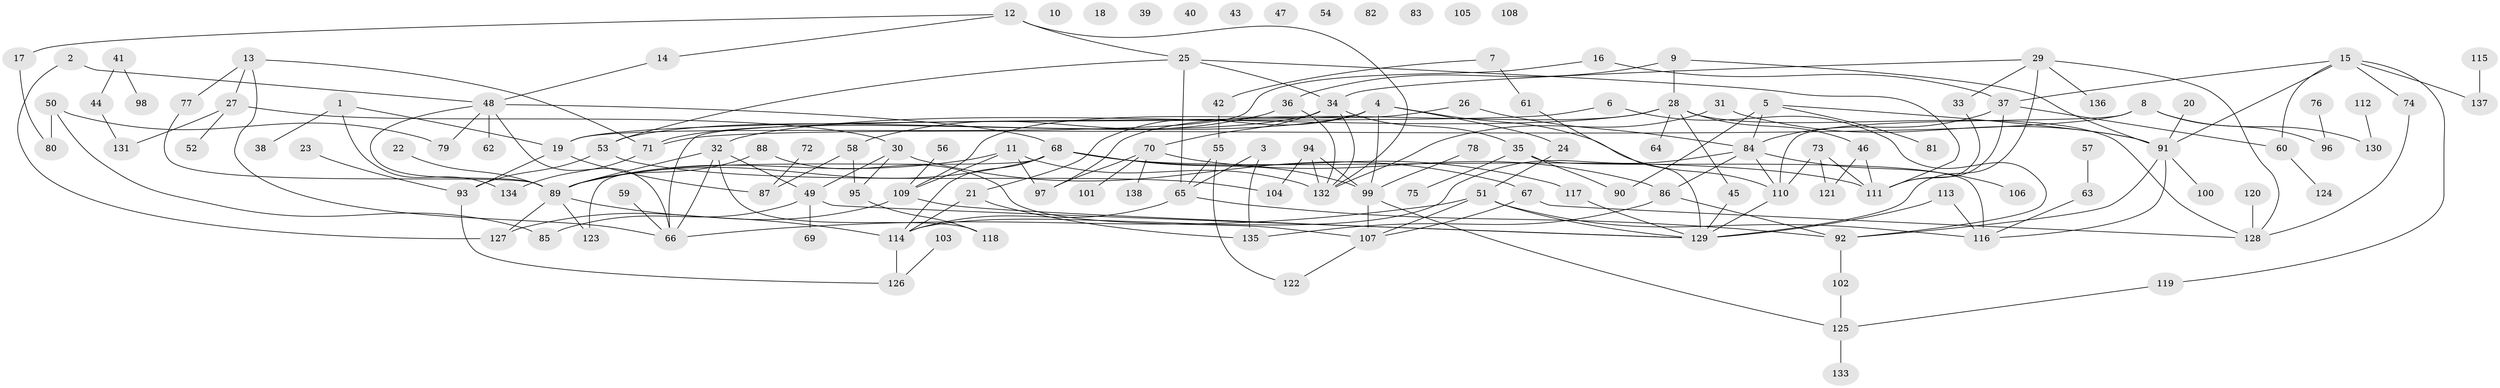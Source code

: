 // Generated by graph-tools (version 1.1) at 2025/25/03/09/25 03:25:21]
// undirected, 138 vertices, 194 edges
graph export_dot {
graph [start="1"]
  node [color=gray90,style=filled];
  1;
  2;
  3;
  4;
  5;
  6;
  7;
  8;
  9;
  10;
  11;
  12;
  13;
  14;
  15;
  16;
  17;
  18;
  19;
  20;
  21;
  22;
  23;
  24;
  25;
  26;
  27;
  28;
  29;
  30;
  31;
  32;
  33;
  34;
  35;
  36;
  37;
  38;
  39;
  40;
  41;
  42;
  43;
  44;
  45;
  46;
  47;
  48;
  49;
  50;
  51;
  52;
  53;
  54;
  55;
  56;
  57;
  58;
  59;
  60;
  61;
  62;
  63;
  64;
  65;
  66;
  67;
  68;
  69;
  70;
  71;
  72;
  73;
  74;
  75;
  76;
  77;
  78;
  79;
  80;
  81;
  82;
  83;
  84;
  85;
  86;
  87;
  88;
  89;
  90;
  91;
  92;
  93;
  94;
  95;
  96;
  97;
  98;
  99;
  100;
  101;
  102;
  103;
  104;
  105;
  106;
  107;
  108;
  109;
  110;
  111;
  112;
  113;
  114;
  115;
  116;
  117;
  118;
  119;
  120;
  121;
  122;
  123;
  124;
  125;
  126;
  127;
  128;
  129;
  130;
  131;
  132;
  133;
  134;
  135;
  136;
  137;
  138;
  1 -- 19;
  1 -- 38;
  1 -- 134;
  2 -- 48;
  2 -- 127;
  3 -- 65;
  3 -- 135;
  4 -- 21;
  4 -- 24;
  4 -- 66;
  4 -- 71;
  4 -- 99;
  4 -- 110;
  5 -- 81;
  5 -- 84;
  5 -- 90;
  5 -- 91;
  6 -- 19;
  6 -- 92;
  7 -- 42;
  7 -- 61;
  8 -- 71;
  8 -- 96;
  8 -- 110;
  8 -- 130;
  9 -- 28;
  9 -- 36;
  9 -- 91;
  11 -- 89;
  11 -- 97;
  11 -- 109;
  11 -- 132;
  12 -- 14;
  12 -- 17;
  12 -- 25;
  12 -- 132;
  13 -- 27;
  13 -- 66;
  13 -- 71;
  13 -- 77;
  14 -- 48;
  15 -- 37;
  15 -- 60;
  15 -- 74;
  15 -- 91;
  15 -- 119;
  15 -- 137;
  16 -- 19;
  16 -- 37;
  17 -- 80;
  19 -- 87;
  19 -- 93;
  20 -- 91;
  21 -- 114;
  21 -- 135;
  22 -- 89;
  23 -- 93;
  24 -- 51;
  25 -- 34;
  25 -- 53;
  25 -- 65;
  25 -- 111;
  26 -- 84;
  26 -- 109;
  27 -- 30;
  27 -- 52;
  27 -- 131;
  28 -- 32;
  28 -- 45;
  28 -- 46;
  28 -- 64;
  28 -- 97;
  28 -- 128;
  29 -- 33;
  29 -- 34;
  29 -- 128;
  29 -- 129;
  29 -- 136;
  30 -- 49;
  30 -- 67;
  30 -- 95;
  31 -- 91;
  31 -- 132;
  32 -- 49;
  32 -- 66;
  32 -- 89;
  32 -- 118;
  33 -- 111;
  34 -- 35;
  34 -- 53;
  34 -- 70;
  34 -- 132;
  35 -- 75;
  35 -- 90;
  35 -- 116;
  36 -- 58;
  36 -- 132;
  37 -- 60;
  37 -- 84;
  37 -- 111;
  41 -- 44;
  41 -- 98;
  42 -- 55;
  44 -- 131;
  45 -- 129;
  46 -- 111;
  46 -- 121;
  48 -- 62;
  48 -- 66;
  48 -- 68;
  48 -- 79;
  48 -- 89;
  49 -- 69;
  49 -- 85;
  49 -- 129;
  50 -- 79;
  50 -- 80;
  50 -- 85;
  51 -- 66;
  51 -- 107;
  51 -- 116;
  51 -- 129;
  53 -- 93;
  53 -- 104;
  55 -- 65;
  55 -- 122;
  56 -- 109;
  57 -- 63;
  58 -- 87;
  58 -- 95;
  59 -- 66;
  60 -- 124;
  61 -- 129;
  63 -- 116;
  65 -- 92;
  65 -- 114;
  67 -- 107;
  67 -- 128;
  68 -- 89;
  68 -- 99;
  68 -- 111;
  68 -- 114;
  68 -- 117;
  68 -- 123;
  70 -- 86;
  70 -- 97;
  70 -- 101;
  70 -- 138;
  71 -- 134;
  72 -- 87;
  73 -- 110;
  73 -- 111;
  73 -- 121;
  74 -- 128;
  76 -- 96;
  77 -- 89;
  78 -- 99;
  84 -- 86;
  84 -- 106;
  84 -- 110;
  84 -- 114;
  86 -- 92;
  86 -- 135;
  88 -- 89;
  88 -- 107;
  89 -- 114;
  89 -- 123;
  89 -- 127;
  91 -- 92;
  91 -- 100;
  91 -- 116;
  92 -- 102;
  93 -- 126;
  94 -- 99;
  94 -- 104;
  94 -- 132;
  95 -- 118;
  99 -- 107;
  99 -- 125;
  102 -- 125;
  103 -- 126;
  107 -- 122;
  109 -- 127;
  109 -- 129;
  110 -- 129;
  112 -- 130;
  113 -- 116;
  113 -- 129;
  114 -- 126;
  115 -- 137;
  117 -- 129;
  119 -- 125;
  120 -- 128;
  125 -- 133;
}
